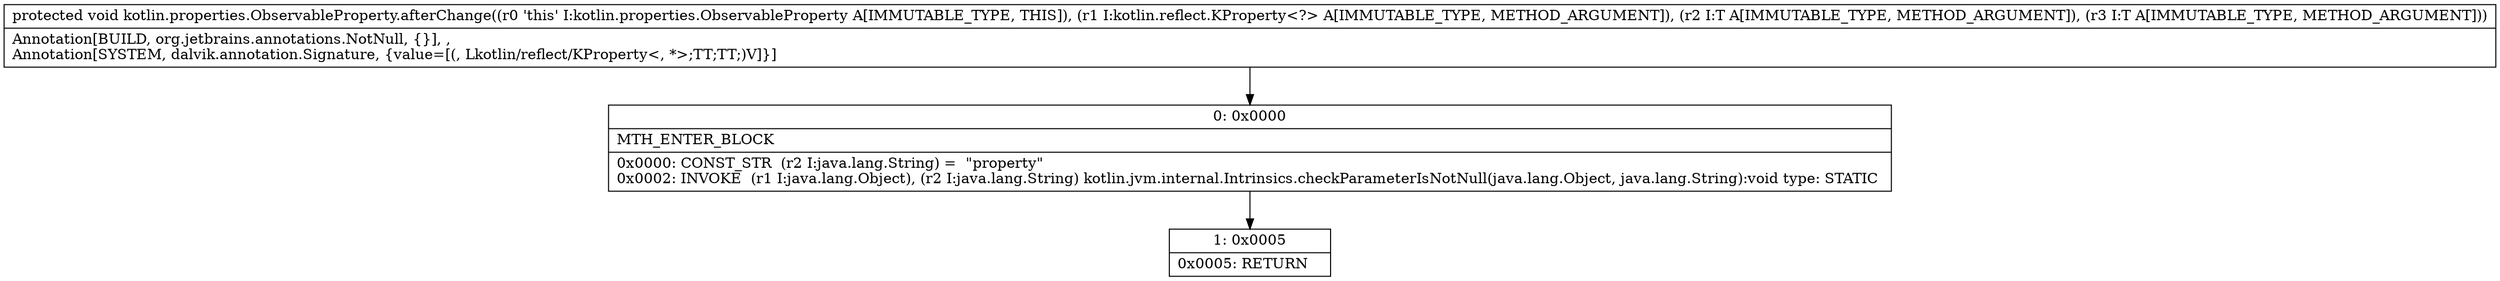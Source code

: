 digraph "CFG forkotlin.properties.ObservableProperty.afterChange(Lkotlin\/reflect\/KProperty;Ljava\/lang\/Object;Ljava\/lang\/Object;)V" {
Node_0 [shape=record,label="{0\:\ 0x0000|MTH_ENTER_BLOCK\l|0x0000: CONST_STR  (r2 I:java.lang.String) =  \"property\" \l0x0002: INVOKE  (r1 I:java.lang.Object), (r2 I:java.lang.String) kotlin.jvm.internal.Intrinsics.checkParameterIsNotNull(java.lang.Object, java.lang.String):void type: STATIC \l}"];
Node_1 [shape=record,label="{1\:\ 0x0005|0x0005: RETURN   \l}"];
MethodNode[shape=record,label="{protected void kotlin.properties.ObservableProperty.afterChange((r0 'this' I:kotlin.properties.ObservableProperty A[IMMUTABLE_TYPE, THIS]), (r1 I:kotlin.reflect.KProperty\<?\> A[IMMUTABLE_TYPE, METHOD_ARGUMENT]), (r2 I:T A[IMMUTABLE_TYPE, METHOD_ARGUMENT]), (r3 I:T A[IMMUTABLE_TYPE, METHOD_ARGUMENT]))  | Annotation[BUILD, org.jetbrains.annotations.NotNull, \{\}], , \lAnnotation[SYSTEM, dalvik.annotation.Signature, \{value=[(, Lkotlin\/reflect\/KProperty\<, *\>;TT;TT;)V]\}]\l}"];
MethodNode -> Node_0;
Node_0 -> Node_1;
}

